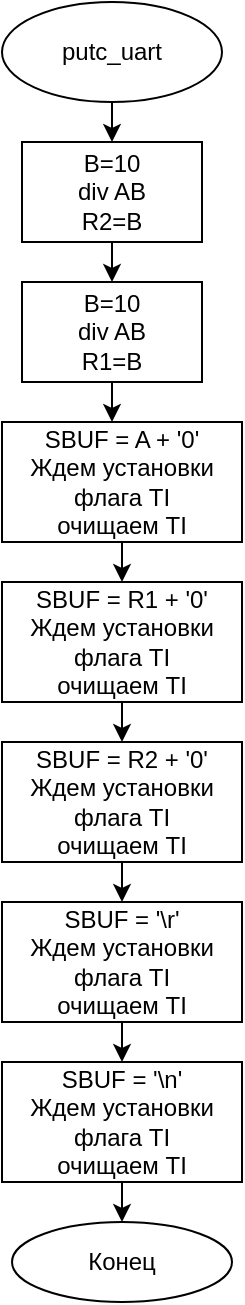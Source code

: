 <mxfile version="13.7.9" type="device"><diagram id="n0I9Ka16oVqJUsSm61oF" name="Страница 1"><mxGraphModel dx="498" dy="592" grid="1" gridSize="10" guides="1" tooltips="1" connect="1" arrows="1" fold="1" page="1" pageScale="1" pageWidth="827" pageHeight="1169" math="0" shadow="0"><root><mxCell id="0"/><mxCell id="1" parent="0"/><mxCell id="vXvzgMnP6eTA4HWj-CrY-1" value="putc_uart" style="ellipse;whiteSpace=wrap;html=1;" vertex="1" parent="1"><mxGeometry x="270" y="80" width="110" height="50" as="geometry"/></mxCell><mxCell id="vXvzgMnP6eTA4HWj-CrY-2" value="B=10&lt;br&gt;div AB&lt;br&gt;R2=B" style="rounded=0;whiteSpace=wrap;html=1;" vertex="1" parent="1"><mxGeometry x="280" y="150" width="90" height="50" as="geometry"/></mxCell><mxCell id="vXvzgMnP6eTA4HWj-CrY-3" value="B=10&lt;br&gt;div AB&lt;br&gt;R1=B" style="rounded=0;whiteSpace=wrap;html=1;" vertex="1" parent="1"><mxGeometry x="280" y="220" width="90" height="50" as="geometry"/></mxCell><mxCell id="vXvzgMnP6eTA4HWj-CrY-4" value="SBUF = A + '0'&lt;br&gt;Ждем установки флага TI&lt;br&gt;очищаем TI" style="rounded=0;whiteSpace=wrap;html=1;" vertex="1" parent="1"><mxGeometry x="270" y="290" width="120" height="60" as="geometry"/></mxCell><mxCell id="vXvzgMnP6eTA4HWj-CrY-5" value="SBUF = R1 + '0'&lt;br&gt;Ждем установки флага TI&lt;br&gt;очищаем TI" style="rounded=0;whiteSpace=wrap;html=1;" vertex="1" parent="1"><mxGeometry x="270" y="370" width="120" height="60" as="geometry"/></mxCell><mxCell id="vXvzgMnP6eTA4HWj-CrY-6" value="&lt;span&gt;SBUF = R2 + '0'&lt;/span&gt;&lt;br&gt;&lt;span&gt;Ждем установки флага TI&lt;/span&gt;&lt;br&gt;&lt;span&gt;очищаем TI&lt;/span&gt;" style="rounded=0;whiteSpace=wrap;html=1;" vertex="1" parent="1"><mxGeometry x="270" y="450" width="120" height="60" as="geometry"/></mxCell><mxCell id="vXvzgMnP6eTA4HWj-CrY-7" value="&lt;span&gt;SBUF = '\r'&lt;/span&gt;&lt;br&gt;&lt;span&gt;Ждем установки флага TI&lt;/span&gt;&lt;br&gt;&lt;span&gt;очищаем TI&lt;/span&gt;" style="rounded=0;whiteSpace=wrap;html=1;" vertex="1" parent="1"><mxGeometry x="270" y="530" width="120" height="60" as="geometry"/></mxCell><mxCell id="vXvzgMnP6eTA4HWj-CrY-8" value="&lt;span&gt;SBUF = '\n'&lt;/span&gt;&lt;br&gt;&lt;span&gt;Ждем установки флага TI&lt;/span&gt;&lt;br&gt;&lt;span&gt;очищаем TI&lt;/span&gt;" style="rounded=0;whiteSpace=wrap;html=1;" vertex="1" parent="1"><mxGeometry x="270" y="610" width="120" height="60" as="geometry"/></mxCell><mxCell id="vXvzgMnP6eTA4HWj-CrY-9" value="Конец" style="ellipse;whiteSpace=wrap;html=1;" vertex="1" parent="1"><mxGeometry x="275" y="690" width="110" height="40" as="geometry"/></mxCell><mxCell id="vXvzgMnP6eTA4HWj-CrY-10" value="" style="endArrow=classic;html=1;entryX=0.5;entryY=0;entryDx=0;entryDy=0;exitX=0.5;exitY=1;exitDx=0;exitDy=0;" edge="1" parent="1" source="vXvzgMnP6eTA4HWj-CrY-1" target="vXvzgMnP6eTA4HWj-CrY-2"><mxGeometry width="50" height="50" relative="1" as="geometry"><mxPoint x="190" y="180" as="sourcePoint"/><mxPoint x="240" y="130" as="targetPoint"/></mxGeometry></mxCell><mxCell id="vXvzgMnP6eTA4HWj-CrY-11" value="" style="endArrow=classic;html=1;entryX=0.5;entryY=0;entryDx=0;entryDy=0;exitX=0.5;exitY=1;exitDx=0;exitDy=0;" edge="1" parent="1" source="vXvzgMnP6eTA4HWj-CrY-2" target="vXvzgMnP6eTA4HWj-CrY-3"><mxGeometry width="50" height="50" relative="1" as="geometry"><mxPoint x="180" y="240" as="sourcePoint"/><mxPoint x="230" y="190" as="targetPoint"/></mxGeometry></mxCell><mxCell id="vXvzgMnP6eTA4HWj-CrY-12" value="" style="endArrow=classic;html=1;exitX=0.5;exitY=1;exitDx=0;exitDy=0;" edge="1" parent="1" source="vXvzgMnP6eTA4HWj-CrY-3"><mxGeometry width="50" height="50" relative="1" as="geometry"><mxPoint x="180" y="330" as="sourcePoint"/><mxPoint x="325" y="290" as="targetPoint"/></mxGeometry></mxCell><mxCell id="vXvzgMnP6eTA4HWj-CrY-13" value="" style="endArrow=classic;html=1;entryX=0.5;entryY=0;entryDx=0;entryDy=0;exitX=0.5;exitY=1;exitDx=0;exitDy=0;" edge="1" parent="1" source="vXvzgMnP6eTA4HWj-CrY-4" target="vXvzgMnP6eTA4HWj-CrY-5"><mxGeometry width="50" height="50" relative="1" as="geometry"><mxPoint x="180" y="420" as="sourcePoint"/><mxPoint x="230" y="370" as="targetPoint"/></mxGeometry></mxCell><mxCell id="vXvzgMnP6eTA4HWj-CrY-14" value="" style="endArrow=classic;html=1;entryX=0.5;entryY=0;entryDx=0;entryDy=0;exitX=0.5;exitY=1;exitDx=0;exitDy=0;" edge="1" parent="1" source="vXvzgMnP6eTA4HWj-CrY-5" target="vXvzgMnP6eTA4HWj-CrY-6"><mxGeometry width="50" height="50" relative="1" as="geometry"><mxPoint x="230" y="480" as="sourcePoint"/><mxPoint x="280" y="430" as="targetPoint"/></mxGeometry></mxCell><mxCell id="vXvzgMnP6eTA4HWj-CrY-15" value="" style="endArrow=classic;html=1;entryX=0.5;entryY=0;entryDx=0;entryDy=0;" edge="1" parent="1" source="vXvzgMnP6eTA4HWj-CrY-6" target="vXvzgMnP6eTA4HWj-CrY-7"><mxGeometry width="50" height="50" relative="1" as="geometry"><mxPoint x="160" y="550" as="sourcePoint"/><mxPoint x="210" y="500" as="targetPoint"/></mxGeometry></mxCell><mxCell id="vXvzgMnP6eTA4HWj-CrY-16" value="" style="endArrow=classic;html=1;entryX=0.5;entryY=0;entryDx=0;entryDy=0;" edge="1" parent="1" source="vXvzgMnP6eTA4HWj-CrY-7" target="vXvzgMnP6eTA4HWj-CrY-8"><mxGeometry width="50" height="50" relative="1" as="geometry"><mxPoint x="150" y="630" as="sourcePoint"/><mxPoint x="200" y="580" as="targetPoint"/></mxGeometry></mxCell><mxCell id="vXvzgMnP6eTA4HWj-CrY-17" value="" style="endArrow=classic;html=1;entryX=0.5;entryY=0;entryDx=0;entryDy=0;exitX=0.5;exitY=1;exitDx=0;exitDy=0;" edge="1" parent="1" source="vXvzgMnP6eTA4HWj-CrY-8" target="vXvzgMnP6eTA4HWj-CrY-9"><mxGeometry width="50" height="50" relative="1" as="geometry"><mxPoint x="180" y="730" as="sourcePoint"/><mxPoint x="230" y="680" as="targetPoint"/></mxGeometry></mxCell></root></mxGraphModel></diagram></mxfile>